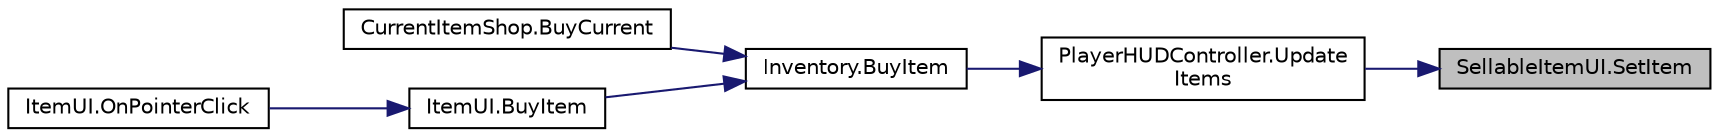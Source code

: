 digraph "SellableItemUI.SetItem"
{
 // INTERACTIVE_SVG=YES
 // LATEX_PDF_SIZE
  edge [fontname="Helvetica",fontsize="10",labelfontname="Helvetica",labelfontsize="10"];
  node [fontname="Helvetica",fontsize="10",shape=record];
  rankdir="RL";
  Node1 [label="SellableItemUI.SetItem",height=0.2,width=0.4,color="black", fillcolor="grey75", style="filled", fontcolor="black",tooltip=" "];
  Node1 -> Node2 [dir="back",color="midnightblue",fontsize="10",style="solid",fontname="Helvetica"];
  Node2 [label="PlayerHUDController.Update\lItems",height=0.2,width=0.4,color="black", fillcolor="white", style="filled",URL="$class_player_h_u_d_controller.html#ac39302aee1420d6afbc3a73805929143",tooltip=" "];
  Node2 -> Node3 [dir="back",color="midnightblue",fontsize="10",style="solid",fontname="Helvetica"];
  Node3 [label="Inventory.BuyItem",height=0.2,width=0.4,color="black", fillcolor="white", style="filled",URL="$class_inventory.html#a22aa6615c02eff40c88a48c96905e962",tooltip=" "];
  Node3 -> Node4 [dir="back",color="midnightblue",fontsize="10",style="solid",fontname="Helvetica"];
  Node4 [label="CurrentItemShop.BuyCurrent",height=0.2,width=0.4,color="black", fillcolor="white", style="filled",URL="$class_current_item_shop.html#ac931da08dc792088bbb913a1db71cf27",tooltip=" "];
  Node3 -> Node5 [dir="back",color="midnightblue",fontsize="10",style="solid",fontname="Helvetica"];
  Node5 [label="ItemUI.BuyItem",height=0.2,width=0.4,color="black", fillcolor="white", style="filled",URL="$class_item_u_i.html#a7989b50db532215f7732954841b6ae4d",tooltip=" "];
  Node5 -> Node6 [dir="back",color="midnightblue",fontsize="10",style="solid",fontname="Helvetica"];
  Node6 [label="ItemUI.OnPointerClick",height=0.2,width=0.4,color="black", fillcolor="white", style="filled",URL="$class_item_u_i.html#a2b89b23e671541d302225044a9d9de6f",tooltip=" "];
}
